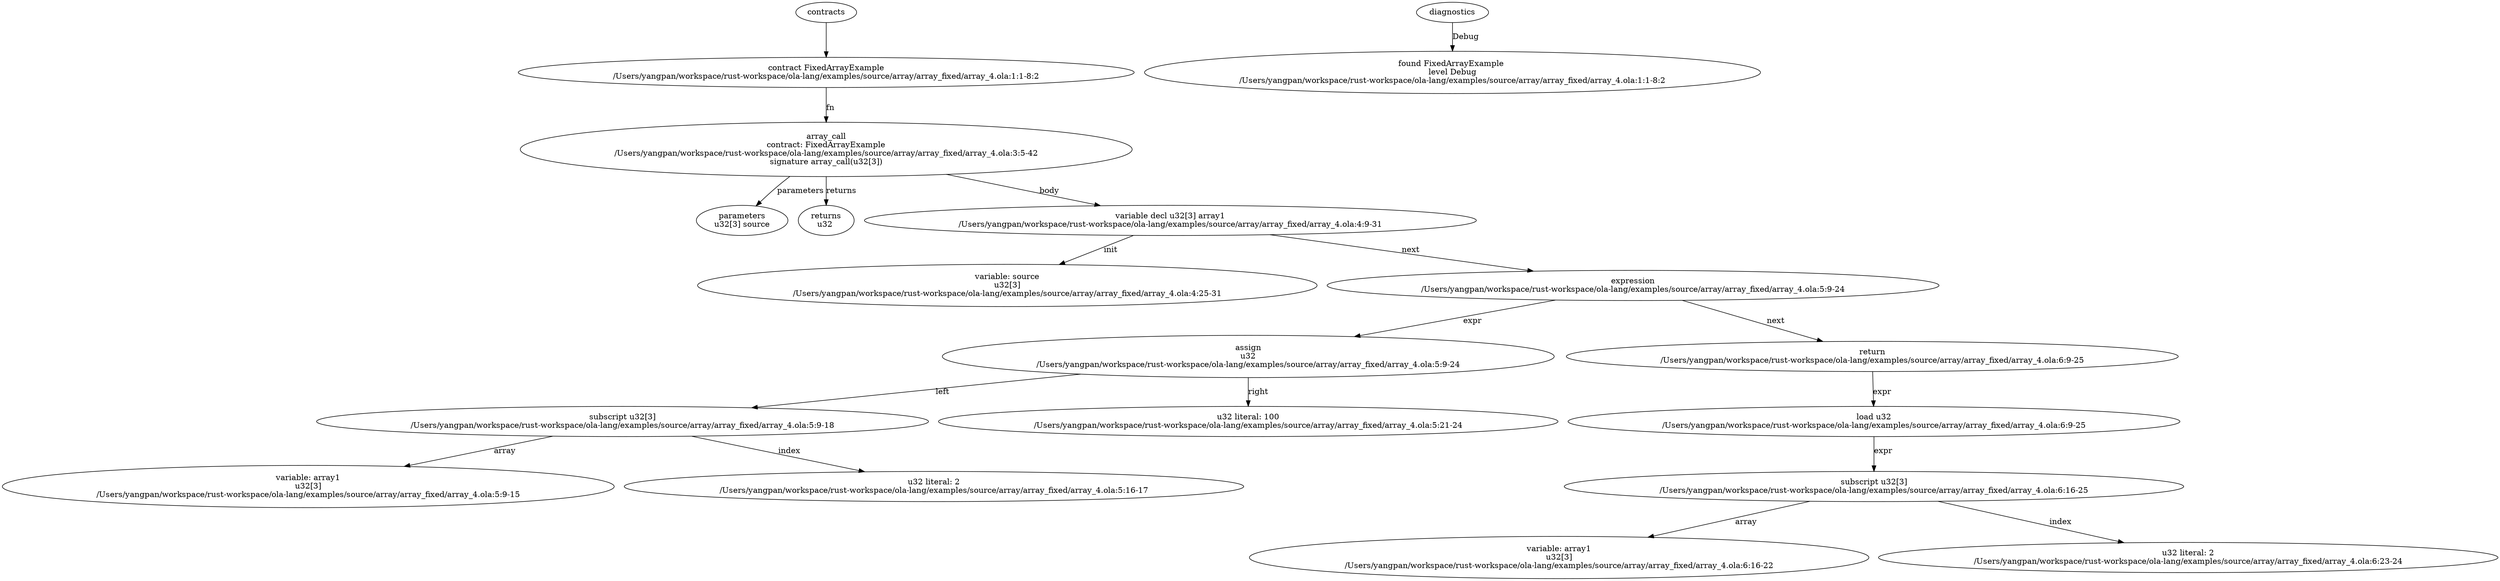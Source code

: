 strict digraph "/Users/yangpan/workspace/rust-workspace/ola-lang/examples/source/array/array_fixed/array_4.ola" {
	contract [label="contract FixedArrayExample\n/Users/yangpan/workspace/rust-workspace/ola-lang/examples/source/array/array_fixed/array_4.ola:1:1-8:2"]
	array_call [label="array_call\ncontract: FixedArrayExample\n/Users/yangpan/workspace/rust-workspace/ola-lang/examples/source/array/array_fixed/array_4.ola:3:5-42\nsignature array_call(u32[3])"]
	parameters [label="parameters\nu32[3] source"]
	returns [label="returns\nu32 "]
	var_decl [label="variable decl u32[3] array1\n/Users/yangpan/workspace/rust-workspace/ola-lang/examples/source/array/array_fixed/array_4.ola:4:9-31"]
	variable [label="variable: source\nu32[3]\n/Users/yangpan/workspace/rust-workspace/ola-lang/examples/source/array/array_fixed/array_4.ola:4:25-31"]
	expr [label="expression\n/Users/yangpan/workspace/rust-workspace/ola-lang/examples/source/array/array_fixed/array_4.ola:5:9-24"]
	assign [label="assign\nu32\n/Users/yangpan/workspace/rust-workspace/ola-lang/examples/source/array/array_fixed/array_4.ola:5:9-24"]
	subscript [label="subscript u32[3]\n/Users/yangpan/workspace/rust-workspace/ola-lang/examples/source/array/array_fixed/array_4.ola:5:9-18"]
	variable_10 [label="variable: array1\nu32[3]\n/Users/yangpan/workspace/rust-workspace/ola-lang/examples/source/array/array_fixed/array_4.ola:5:9-15"]
	number_literal [label="u32 literal: 2\n/Users/yangpan/workspace/rust-workspace/ola-lang/examples/source/array/array_fixed/array_4.ola:5:16-17"]
	number_literal_12 [label="u32 literal: 100\n/Users/yangpan/workspace/rust-workspace/ola-lang/examples/source/array/array_fixed/array_4.ola:5:21-24"]
	return [label="return\n/Users/yangpan/workspace/rust-workspace/ola-lang/examples/source/array/array_fixed/array_4.ola:6:9-25"]
	load [label="load u32\n/Users/yangpan/workspace/rust-workspace/ola-lang/examples/source/array/array_fixed/array_4.ola:6:9-25"]
	subscript_15 [label="subscript u32[3]\n/Users/yangpan/workspace/rust-workspace/ola-lang/examples/source/array/array_fixed/array_4.ola:6:16-25"]
	variable_16 [label="variable: array1\nu32[3]\n/Users/yangpan/workspace/rust-workspace/ola-lang/examples/source/array/array_fixed/array_4.ola:6:16-22"]
	number_literal_17 [label="u32 literal: 2\n/Users/yangpan/workspace/rust-workspace/ola-lang/examples/source/array/array_fixed/array_4.ola:6:23-24"]
	diagnostic [label="found FixedArrayExample \nlevel Debug\n/Users/yangpan/workspace/rust-workspace/ola-lang/examples/source/array/array_fixed/array_4.ola:1:1-8:2"]
	contracts -> contract
	contract -> array_call [label="fn"]
	array_call -> parameters [label="parameters"]
	array_call -> returns [label="returns"]
	array_call -> var_decl [label="body"]
	var_decl -> variable [label="init"]
	var_decl -> expr [label="next"]
	expr -> assign [label="expr"]
	assign -> subscript [label="left"]
	subscript -> variable_10 [label="array"]
	subscript -> number_literal [label="index"]
	assign -> number_literal_12 [label="right"]
	expr -> return [label="next"]
	return -> load [label="expr"]
	load -> subscript_15 [label="expr"]
	subscript_15 -> variable_16 [label="array"]
	subscript_15 -> number_literal_17 [label="index"]
	diagnostics -> diagnostic [label="Debug"]
}
